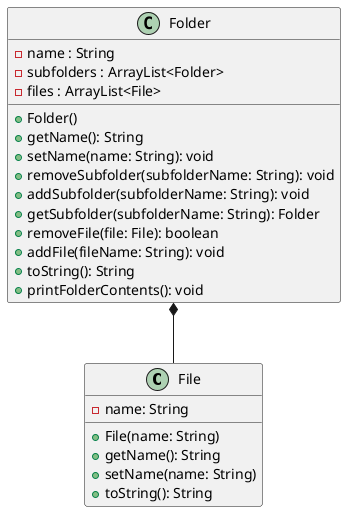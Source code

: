 @startuml
class File {
-name: String
+File(name: String)
+getName(): String
+setName(name: String)
+toString(): String
}

class Folder {
-name : String
-subfolders : ArrayList<Folder>
-files : ArrayList<File>
+Folder()
+getName(): String
+setName(name: String): void
+removeSubfolder(subfolderName: String): void
+addSubfolder(subfolderName: String): void
+getSubfolder(subfolderName: String): Folder
+removeFile(file: File): boolean
+addFile(fileName: String): void
+toString(): String
+printFolderContents(): void
}

Folder *-- File
@enduml